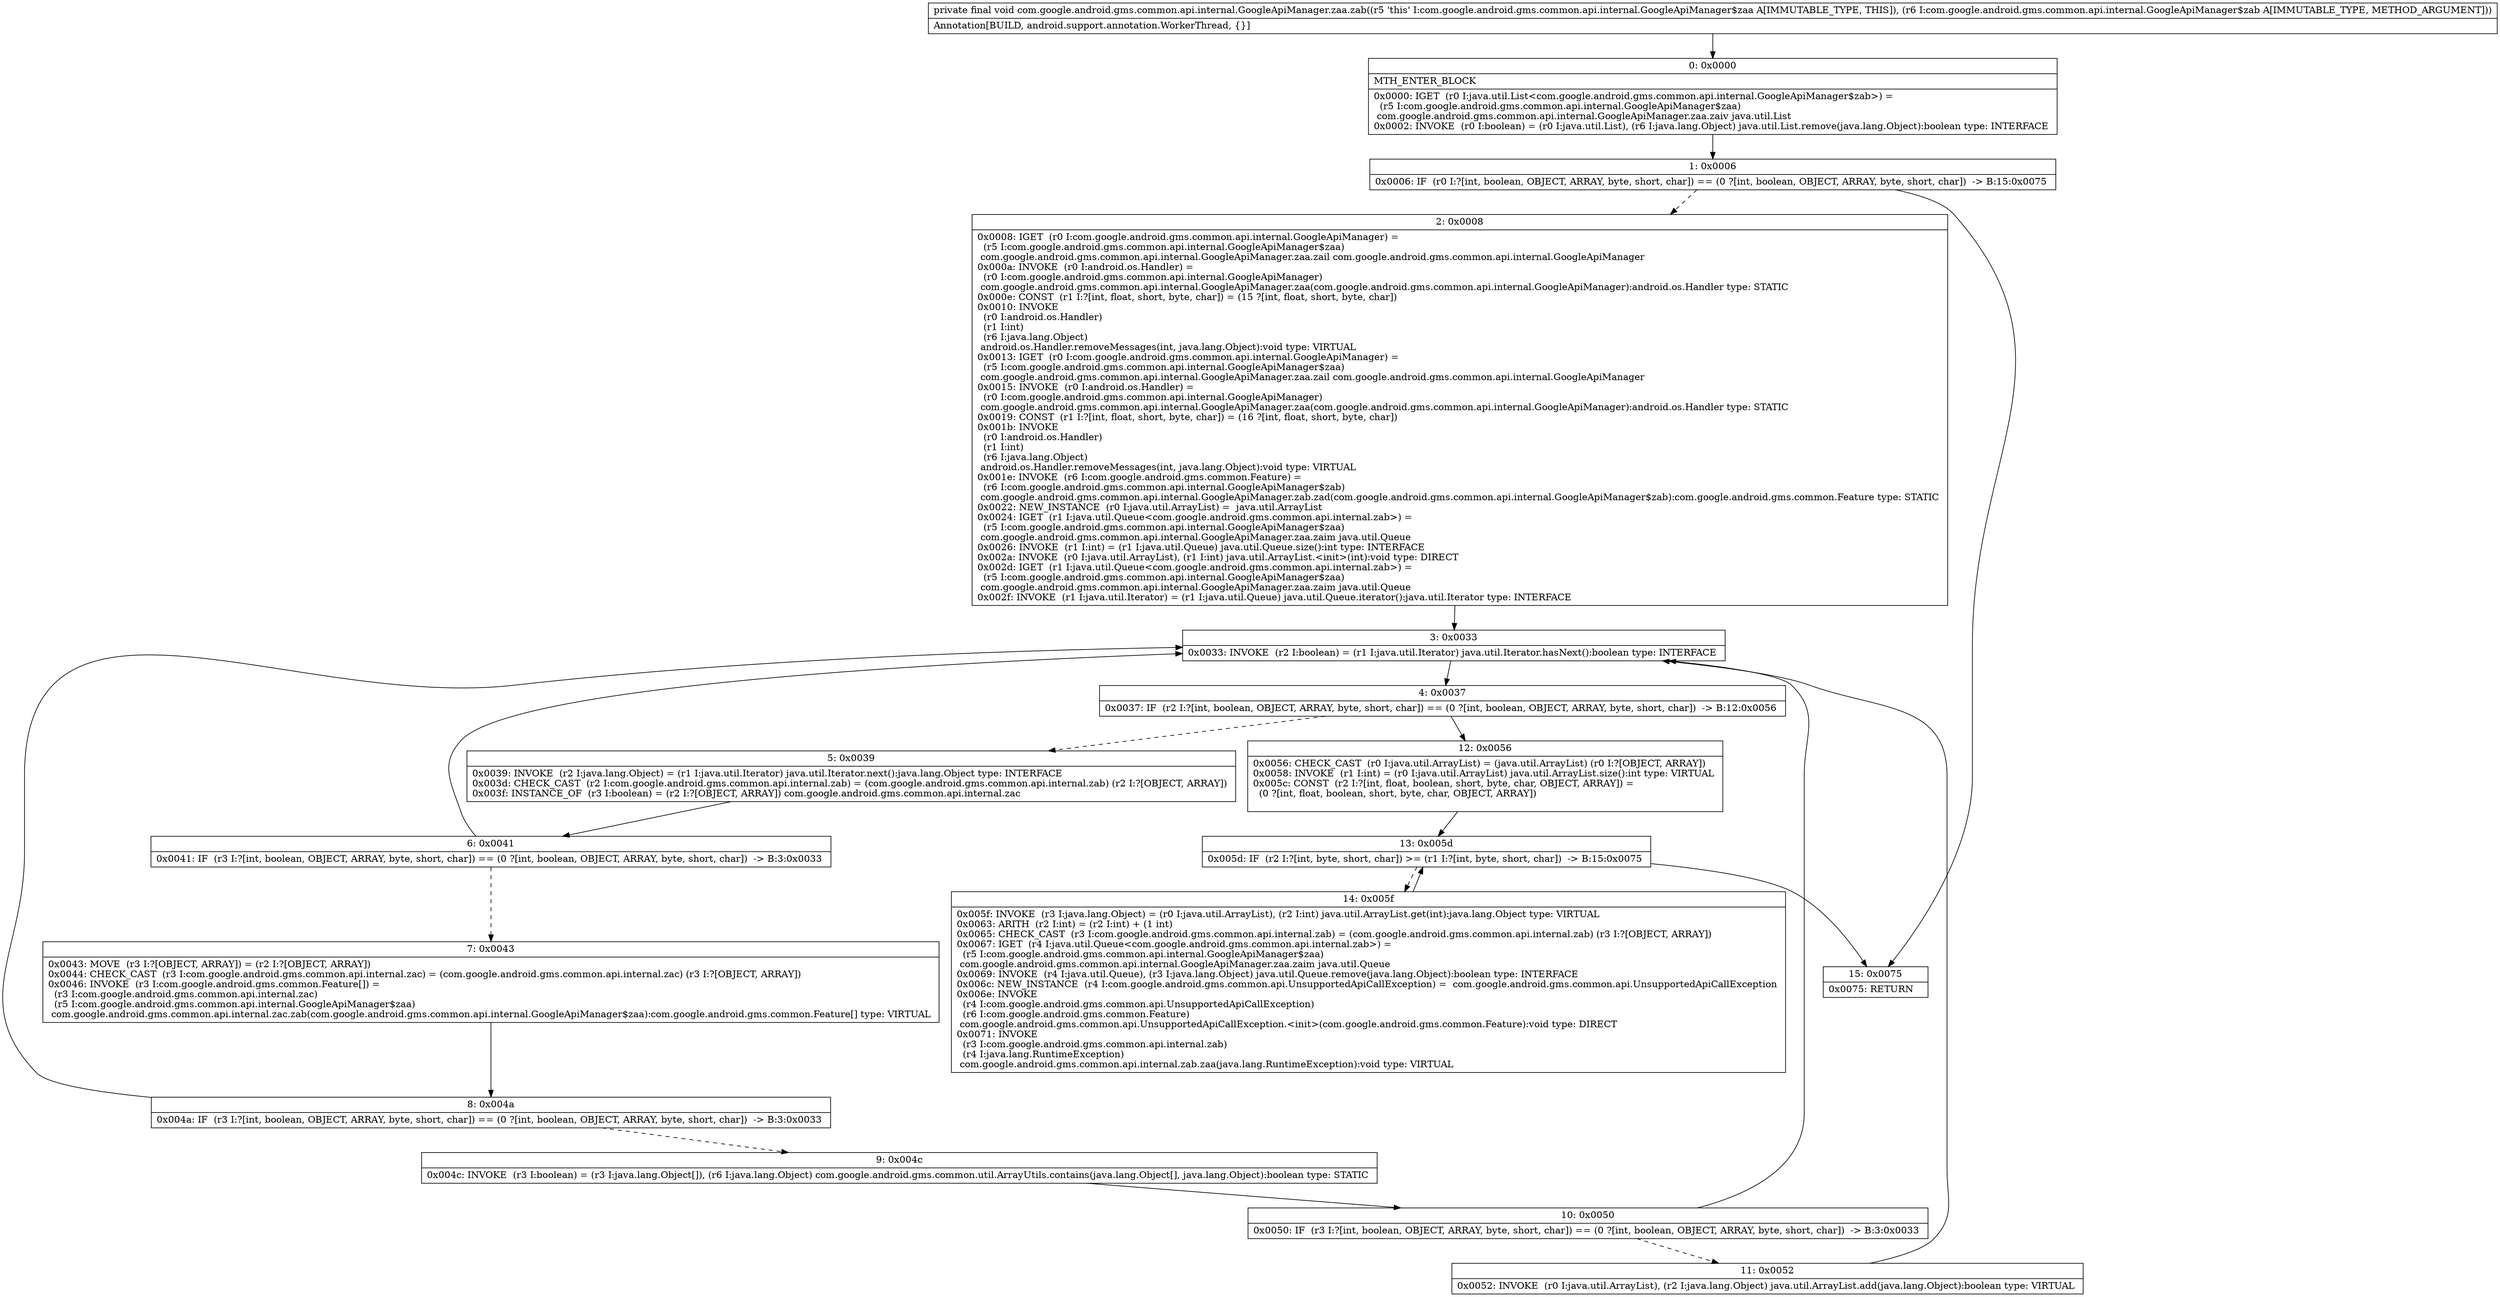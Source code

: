 digraph "CFG forcom.google.android.gms.common.api.internal.GoogleApiManager.zaa.zab(Lcom\/google\/android\/gms\/common\/api\/internal\/GoogleApiManager$zab;)V" {
Node_0 [shape=record,label="{0\:\ 0x0000|MTH_ENTER_BLOCK\l|0x0000: IGET  (r0 I:java.util.List\<com.google.android.gms.common.api.internal.GoogleApiManager$zab\>) = \l  (r5 I:com.google.android.gms.common.api.internal.GoogleApiManager$zaa)\l com.google.android.gms.common.api.internal.GoogleApiManager.zaa.zaiv java.util.List \l0x0002: INVOKE  (r0 I:boolean) = (r0 I:java.util.List), (r6 I:java.lang.Object) java.util.List.remove(java.lang.Object):boolean type: INTERFACE \l}"];
Node_1 [shape=record,label="{1\:\ 0x0006|0x0006: IF  (r0 I:?[int, boolean, OBJECT, ARRAY, byte, short, char]) == (0 ?[int, boolean, OBJECT, ARRAY, byte, short, char])  \-\> B:15:0x0075 \l}"];
Node_2 [shape=record,label="{2\:\ 0x0008|0x0008: IGET  (r0 I:com.google.android.gms.common.api.internal.GoogleApiManager) = \l  (r5 I:com.google.android.gms.common.api.internal.GoogleApiManager$zaa)\l com.google.android.gms.common.api.internal.GoogleApiManager.zaa.zail com.google.android.gms.common.api.internal.GoogleApiManager \l0x000a: INVOKE  (r0 I:android.os.Handler) = \l  (r0 I:com.google.android.gms.common.api.internal.GoogleApiManager)\l com.google.android.gms.common.api.internal.GoogleApiManager.zaa(com.google.android.gms.common.api.internal.GoogleApiManager):android.os.Handler type: STATIC \l0x000e: CONST  (r1 I:?[int, float, short, byte, char]) = (15 ?[int, float, short, byte, char]) \l0x0010: INVOKE  \l  (r0 I:android.os.Handler)\l  (r1 I:int)\l  (r6 I:java.lang.Object)\l android.os.Handler.removeMessages(int, java.lang.Object):void type: VIRTUAL \l0x0013: IGET  (r0 I:com.google.android.gms.common.api.internal.GoogleApiManager) = \l  (r5 I:com.google.android.gms.common.api.internal.GoogleApiManager$zaa)\l com.google.android.gms.common.api.internal.GoogleApiManager.zaa.zail com.google.android.gms.common.api.internal.GoogleApiManager \l0x0015: INVOKE  (r0 I:android.os.Handler) = \l  (r0 I:com.google.android.gms.common.api.internal.GoogleApiManager)\l com.google.android.gms.common.api.internal.GoogleApiManager.zaa(com.google.android.gms.common.api.internal.GoogleApiManager):android.os.Handler type: STATIC \l0x0019: CONST  (r1 I:?[int, float, short, byte, char]) = (16 ?[int, float, short, byte, char]) \l0x001b: INVOKE  \l  (r0 I:android.os.Handler)\l  (r1 I:int)\l  (r6 I:java.lang.Object)\l android.os.Handler.removeMessages(int, java.lang.Object):void type: VIRTUAL \l0x001e: INVOKE  (r6 I:com.google.android.gms.common.Feature) = \l  (r6 I:com.google.android.gms.common.api.internal.GoogleApiManager$zab)\l com.google.android.gms.common.api.internal.GoogleApiManager.zab.zad(com.google.android.gms.common.api.internal.GoogleApiManager$zab):com.google.android.gms.common.Feature type: STATIC \l0x0022: NEW_INSTANCE  (r0 I:java.util.ArrayList) =  java.util.ArrayList \l0x0024: IGET  (r1 I:java.util.Queue\<com.google.android.gms.common.api.internal.zab\>) = \l  (r5 I:com.google.android.gms.common.api.internal.GoogleApiManager$zaa)\l com.google.android.gms.common.api.internal.GoogleApiManager.zaa.zaim java.util.Queue \l0x0026: INVOKE  (r1 I:int) = (r1 I:java.util.Queue) java.util.Queue.size():int type: INTERFACE \l0x002a: INVOKE  (r0 I:java.util.ArrayList), (r1 I:int) java.util.ArrayList.\<init\>(int):void type: DIRECT \l0x002d: IGET  (r1 I:java.util.Queue\<com.google.android.gms.common.api.internal.zab\>) = \l  (r5 I:com.google.android.gms.common.api.internal.GoogleApiManager$zaa)\l com.google.android.gms.common.api.internal.GoogleApiManager.zaa.zaim java.util.Queue \l0x002f: INVOKE  (r1 I:java.util.Iterator) = (r1 I:java.util.Queue) java.util.Queue.iterator():java.util.Iterator type: INTERFACE \l}"];
Node_3 [shape=record,label="{3\:\ 0x0033|0x0033: INVOKE  (r2 I:boolean) = (r1 I:java.util.Iterator) java.util.Iterator.hasNext():boolean type: INTERFACE \l}"];
Node_4 [shape=record,label="{4\:\ 0x0037|0x0037: IF  (r2 I:?[int, boolean, OBJECT, ARRAY, byte, short, char]) == (0 ?[int, boolean, OBJECT, ARRAY, byte, short, char])  \-\> B:12:0x0056 \l}"];
Node_5 [shape=record,label="{5\:\ 0x0039|0x0039: INVOKE  (r2 I:java.lang.Object) = (r1 I:java.util.Iterator) java.util.Iterator.next():java.lang.Object type: INTERFACE \l0x003d: CHECK_CAST  (r2 I:com.google.android.gms.common.api.internal.zab) = (com.google.android.gms.common.api.internal.zab) (r2 I:?[OBJECT, ARRAY]) \l0x003f: INSTANCE_OF  (r3 I:boolean) = (r2 I:?[OBJECT, ARRAY]) com.google.android.gms.common.api.internal.zac \l}"];
Node_6 [shape=record,label="{6\:\ 0x0041|0x0041: IF  (r3 I:?[int, boolean, OBJECT, ARRAY, byte, short, char]) == (0 ?[int, boolean, OBJECT, ARRAY, byte, short, char])  \-\> B:3:0x0033 \l}"];
Node_7 [shape=record,label="{7\:\ 0x0043|0x0043: MOVE  (r3 I:?[OBJECT, ARRAY]) = (r2 I:?[OBJECT, ARRAY]) \l0x0044: CHECK_CAST  (r3 I:com.google.android.gms.common.api.internal.zac) = (com.google.android.gms.common.api.internal.zac) (r3 I:?[OBJECT, ARRAY]) \l0x0046: INVOKE  (r3 I:com.google.android.gms.common.Feature[]) = \l  (r3 I:com.google.android.gms.common.api.internal.zac)\l  (r5 I:com.google.android.gms.common.api.internal.GoogleApiManager$zaa)\l com.google.android.gms.common.api.internal.zac.zab(com.google.android.gms.common.api.internal.GoogleApiManager$zaa):com.google.android.gms.common.Feature[] type: VIRTUAL \l}"];
Node_8 [shape=record,label="{8\:\ 0x004a|0x004a: IF  (r3 I:?[int, boolean, OBJECT, ARRAY, byte, short, char]) == (0 ?[int, boolean, OBJECT, ARRAY, byte, short, char])  \-\> B:3:0x0033 \l}"];
Node_9 [shape=record,label="{9\:\ 0x004c|0x004c: INVOKE  (r3 I:boolean) = (r3 I:java.lang.Object[]), (r6 I:java.lang.Object) com.google.android.gms.common.util.ArrayUtils.contains(java.lang.Object[], java.lang.Object):boolean type: STATIC \l}"];
Node_10 [shape=record,label="{10\:\ 0x0050|0x0050: IF  (r3 I:?[int, boolean, OBJECT, ARRAY, byte, short, char]) == (0 ?[int, boolean, OBJECT, ARRAY, byte, short, char])  \-\> B:3:0x0033 \l}"];
Node_11 [shape=record,label="{11\:\ 0x0052|0x0052: INVOKE  (r0 I:java.util.ArrayList), (r2 I:java.lang.Object) java.util.ArrayList.add(java.lang.Object):boolean type: VIRTUAL \l}"];
Node_12 [shape=record,label="{12\:\ 0x0056|0x0056: CHECK_CAST  (r0 I:java.util.ArrayList) = (java.util.ArrayList) (r0 I:?[OBJECT, ARRAY]) \l0x0058: INVOKE  (r1 I:int) = (r0 I:java.util.ArrayList) java.util.ArrayList.size():int type: VIRTUAL \l0x005c: CONST  (r2 I:?[int, float, boolean, short, byte, char, OBJECT, ARRAY]) = \l  (0 ?[int, float, boolean, short, byte, char, OBJECT, ARRAY])\l \l}"];
Node_13 [shape=record,label="{13\:\ 0x005d|0x005d: IF  (r2 I:?[int, byte, short, char]) \>= (r1 I:?[int, byte, short, char])  \-\> B:15:0x0075 \l}"];
Node_14 [shape=record,label="{14\:\ 0x005f|0x005f: INVOKE  (r3 I:java.lang.Object) = (r0 I:java.util.ArrayList), (r2 I:int) java.util.ArrayList.get(int):java.lang.Object type: VIRTUAL \l0x0063: ARITH  (r2 I:int) = (r2 I:int) + (1 int) \l0x0065: CHECK_CAST  (r3 I:com.google.android.gms.common.api.internal.zab) = (com.google.android.gms.common.api.internal.zab) (r3 I:?[OBJECT, ARRAY]) \l0x0067: IGET  (r4 I:java.util.Queue\<com.google.android.gms.common.api.internal.zab\>) = \l  (r5 I:com.google.android.gms.common.api.internal.GoogleApiManager$zaa)\l com.google.android.gms.common.api.internal.GoogleApiManager.zaa.zaim java.util.Queue \l0x0069: INVOKE  (r4 I:java.util.Queue), (r3 I:java.lang.Object) java.util.Queue.remove(java.lang.Object):boolean type: INTERFACE \l0x006c: NEW_INSTANCE  (r4 I:com.google.android.gms.common.api.UnsupportedApiCallException) =  com.google.android.gms.common.api.UnsupportedApiCallException \l0x006e: INVOKE  \l  (r4 I:com.google.android.gms.common.api.UnsupportedApiCallException)\l  (r6 I:com.google.android.gms.common.Feature)\l com.google.android.gms.common.api.UnsupportedApiCallException.\<init\>(com.google.android.gms.common.Feature):void type: DIRECT \l0x0071: INVOKE  \l  (r3 I:com.google.android.gms.common.api.internal.zab)\l  (r4 I:java.lang.RuntimeException)\l com.google.android.gms.common.api.internal.zab.zaa(java.lang.RuntimeException):void type: VIRTUAL \l}"];
Node_15 [shape=record,label="{15\:\ 0x0075|0x0075: RETURN   \l}"];
MethodNode[shape=record,label="{private final void com.google.android.gms.common.api.internal.GoogleApiManager.zaa.zab((r5 'this' I:com.google.android.gms.common.api.internal.GoogleApiManager$zaa A[IMMUTABLE_TYPE, THIS]), (r6 I:com.google.android.gms.common.api.internal.GoogleApiManager$zab A[IMMUTABLE_TYPE, METHOD_ARGUMENT]))  | Annotation[BUILD, android.support.annotation.WorkerThread, \{\}]\l}"];
MethodNode -> Node_0;
Node_0 -> Node_1;
Node_1 -> Node_2[style=dashed];
Node_1 -> Node_15;
Node_2 -> Node_3;
Node_3 -> Node_4;
Node_4 -> Node_5[style=dashed];
Node_4 -> Node_12;
Node_5 -> Node_6;
Node_6 -> Node_3;
Node_6 -> Node_7[style=dashed];
Node_7 -> Node_8;
Node_8 -> Node_3;
Node_8 -> Node_9[style=dashed];
Node_9 -> Node_10;
Node_10 -> Node_3;
Node_10 -> Node_11[style=dashed];
Node_11 -> Node_3;
Node_12 -> Node_13;
Node_13 -> Node_14[style=dashed];
Node_13 -> Node_15;
Node_14 -> Node_13;
}

